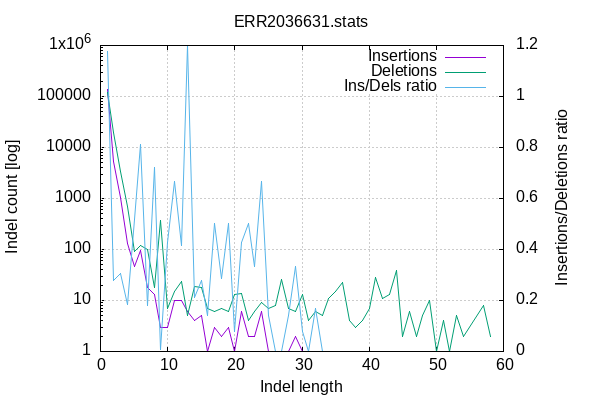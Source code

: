 
        set terminal png size 600,400 truecolor
        set output "ERR2036631-indel-dist.png"
        set grid xtics ytics y2tics back lc rgb "#cccccc"
        set style line 1 linetype 1  linecolor rgb "red"
        set style line 2 linetype 2  linecolor rgb "black"
        set style line 3 linetype 3  linecolor rgb "green"
        set style increment user
        set ylabel "Indel count [log]"
        set xlabel "Indel length"
        set y2label "Insertions/Deletions ratio"
        set log y
        set y2tics nomirror
        set ytics nomirror
        set title "ERR2036631.stats" noenhanced
        plot '-' w l ti 'Insertions', '-' w l ti 'Deletions', '-' axes x1y2 w l ti "Ins/Dels ratio"
    1	140063
2	5388
3	1023
4	131
5	47
6	96
7	18
8	13
9	3
10	3
11	10
12	10
13	6
14	4
15	5
16	1
17	3
18	2
19	3
20	1
21	6
22	2
23	2
24	6
25	1
26	0
27	0
28	1
29	2
30	1
31	0
32	1
33	0
34	0
35	0
36	0
37	0
38	0
39	0
40	0
41	0
42	0
43	0
44	0
45	0
46	0
47	0
48	0
49	0
50	0
51	0
52	0
53	0
54	0
57	0
58	0
end
1	119068
2	19286
3	3362
4	710
5	91
6	118
7	100
8	18
9	363
10	7
11	15
12	24
13	5
14	19
15	18
16	7
17	6
18	7
19	6
20	13
21	14
22	4
23	6
24	9
25	7
26	8
27	26
28	7
29	6
30	13
31	4
32	6
33	5
34	11
35	15
36	23
37	4
38	3
39	4
40	7
41	28
42	11
43	13
44	38
45	2
46	6
47	2
48	5
49	10
50	1
51	4
52	1
53	5
54	2
57	8
58	2
end
1	1.176328
2	0.279374
3	0.304283
4	0.184507
5	0.516484
6	0.813559
7	0.180000
8	0.722222
9	0.008264
10	0.428571
11	0.666667
12	0.416667
13	1.200000
14	0.210526
15	0.277778
16	0.142857
17	0.500000
18	0.285714
19	0.500000
20	0.076923
21	0.428571
22	0.500000
23	0.333333
24	0.666667
25	0.142857
26	0.000000
27	0.000000
28	0.142857
29	0.333333
30	0.076923
31	0.000000
32	0.166667
33	0.000000
34	0.000000
35	0.000000
36	0.000000
37	0.000000
38	0.000000
39	0.000000
40	0.000000
41	0.000000
42	0.000000
43	0.000000
44	0.000000
45	0.000000
46	0.000000
47	0.000000
48	0.000000
49	0.000000
50	0.000000
51	0.000000
52	0.000000
53	0.000000
54	0.000000
57	0.000000
58	0.000000
end
